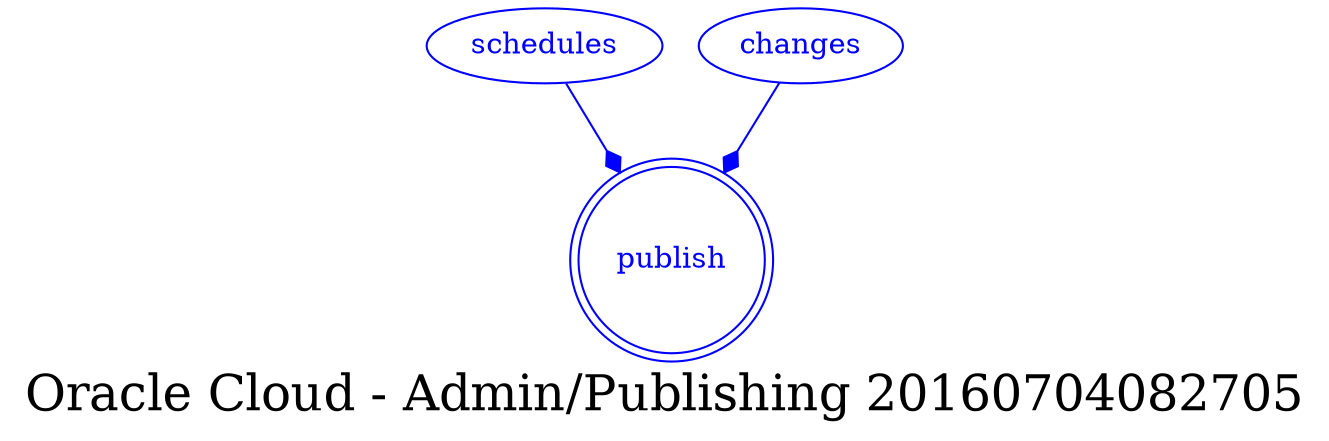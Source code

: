 digraph LexiconGraph {
graph[label="Oracle Cloud - Admin/Publishing 20160704082705", fontsize=24]
splines=true
"publish" [color=blue, fontcolor=blue, shape=doublecircle]
"schedules" -> "publish" [color=blue, fontcolor=blue, arrowhead=diamond, arrowtail=none]
"schedules" [color=blue, fontcolor=blue, shape=ellipse]
"changes" -> "publish" [color=blue, fontcolor=blue, arrowhead=diamond, arrowtail=none]
"changes" [color=blue, fontcolor=blue, shape=ellipse]
}

